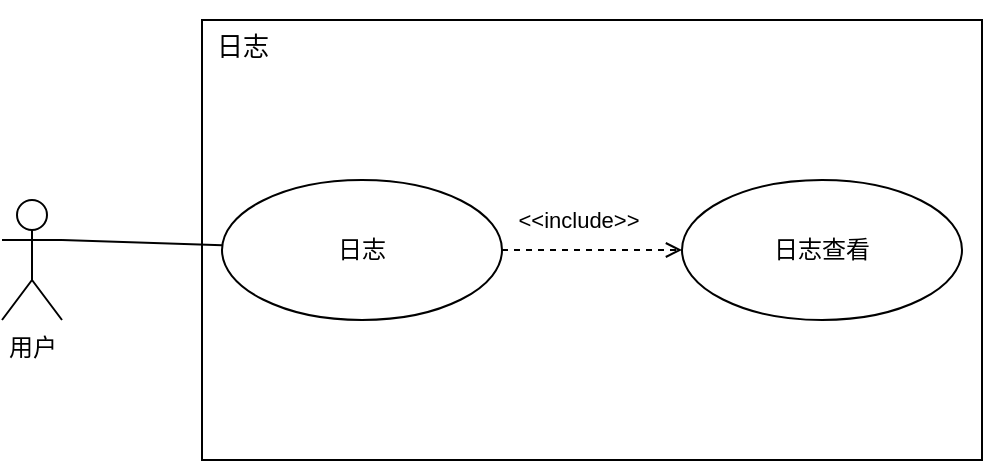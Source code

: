 <mxfile version="21.6.5" type="github">
  <diagram name="第 1 页" id="HxDqDPShDnuH5X9dLnuY">
    <mxGraphModel dx="954" dy="458" grid="1" gridSize="10" guides="1" tooltips="1" connect="1" arrows="1" fold="1" page="1" pageScale="1" pageWidth="827" pageHeight="1169" math="0" shadow="0">
      <root>
        <mxCell id="0" />
        <mxCell id="1" parent="0" />
        <mxCell id="xaJClb6qwM6ee7SuTWTQ-1" value="" style="rounded=0;whiteSpace=wrap;html=1;" vertex="1" parent="1">
          <mxGeometry x="250" y="100" width="390" height="220" as="geometry" />
        </mxCell>
        <mxCell id="xaJClb6qwM6ee7SuTWTQ-2" value="用户" style="shape=umlActor;verticalLabelPosition=bottom;verticalAlign=top;html=1;outlineConnect=0;" vertex="1" parent="1">
          <mxGeometry x="150" y="190" width="30" height="60" as="geometry" />
        </mxCell>
        <mxCell id="xaJClb6qwM6ee7SuTWTQ-3" value="&lt;span style=&quot;font-size: 13px; font-weight: 400;&quot;&gt;日志&lt;/span&gt;" style="text;strokeColor=none;fillColor=none;html=1;fontSize=24;fontStyle=1;verticalAlign=middle;align=center;" vertex="1" parent="1">
          <mxGeometry x="220" y="90" width="100" height="40" as="geometry" />
        </mxCell>
        <mxCell id="xaJClb6qwM6ee7SuTWTQ-4" style="rounded=0;orthogonalLoop=1;jettySize=auto;html=1;dashed=1;endArrow=open;endFill=0;exitX=1;exitY=0.5;exitDx=0;exitDy=0;" edge="1" parent="1" source="xaJClb6qwM6ee7SuTWTQ-6" target="xaJClb6qwM6ee7SuTWTQ-8">
          <mxGeometry relative="1" as="geometry">
            <mxPoint x="450" y="145" as="targetPoint" />
          </mxGeometry>
        </mxCell>
        <mxCell id="xaJClb6qwM6ee7SuTWTQ-5" value="&amp;lt;&amp;lt;include&amp;gt;&amp;gt;" style="edgeLabel;html=1;align=center;verticalAlign=middle;resizable=0;points=[];" vertex="1" connectable="0" parent="xaJClb6qwM6ee7SuTWTQ-4">
          <mxGeometry x="-0.16" y="-2" relative="1" as="geometry">
            <mxPoint y="-17" as="offset" />
          </mxGeometry>
        </mxCell>
        <mxCell id="xaJClb6qwM6ee7SuTWTQ-6" value="日志" style="ellipse;whiteSpace=wrap;html=1;" vertex="1" parent="1">
          <mxGeometry x="260" y="180" width="140" height="70" as="geometry" />
        </mxCell>
        <mxCell id="xaJClb6qwM6ee7SuTWTQ-7" style="rounded=0;orthogonalLoop=1;jettySize=auto;html=1;endArrow=none;endFill=0;exitX=1;exitY=0.333;exitDx=0;exitDy=0;exitPerimeter=0;" edge="1" parent="1" source="xaJClb6qwM6ee7SuTWTQ-2" target="xaJClb6qwM6ee7SuTWTQ-6">
          <mxGeometry relative="1" as="geometry" />
        </mxCell>
        <mxCell id="xaJClb6qwM6ee7SuTWTQ-8" value="日志查看" style="ellipse;whiteSpace=wrap;html=1;" vertex="1" parent="1">
          <mxGeometry x="490" y="180" width="140" height="70" as="geometry" />
        </mxCell>
      </root>
    </mxGraphModel>
  </diagram>
</mxfile>
